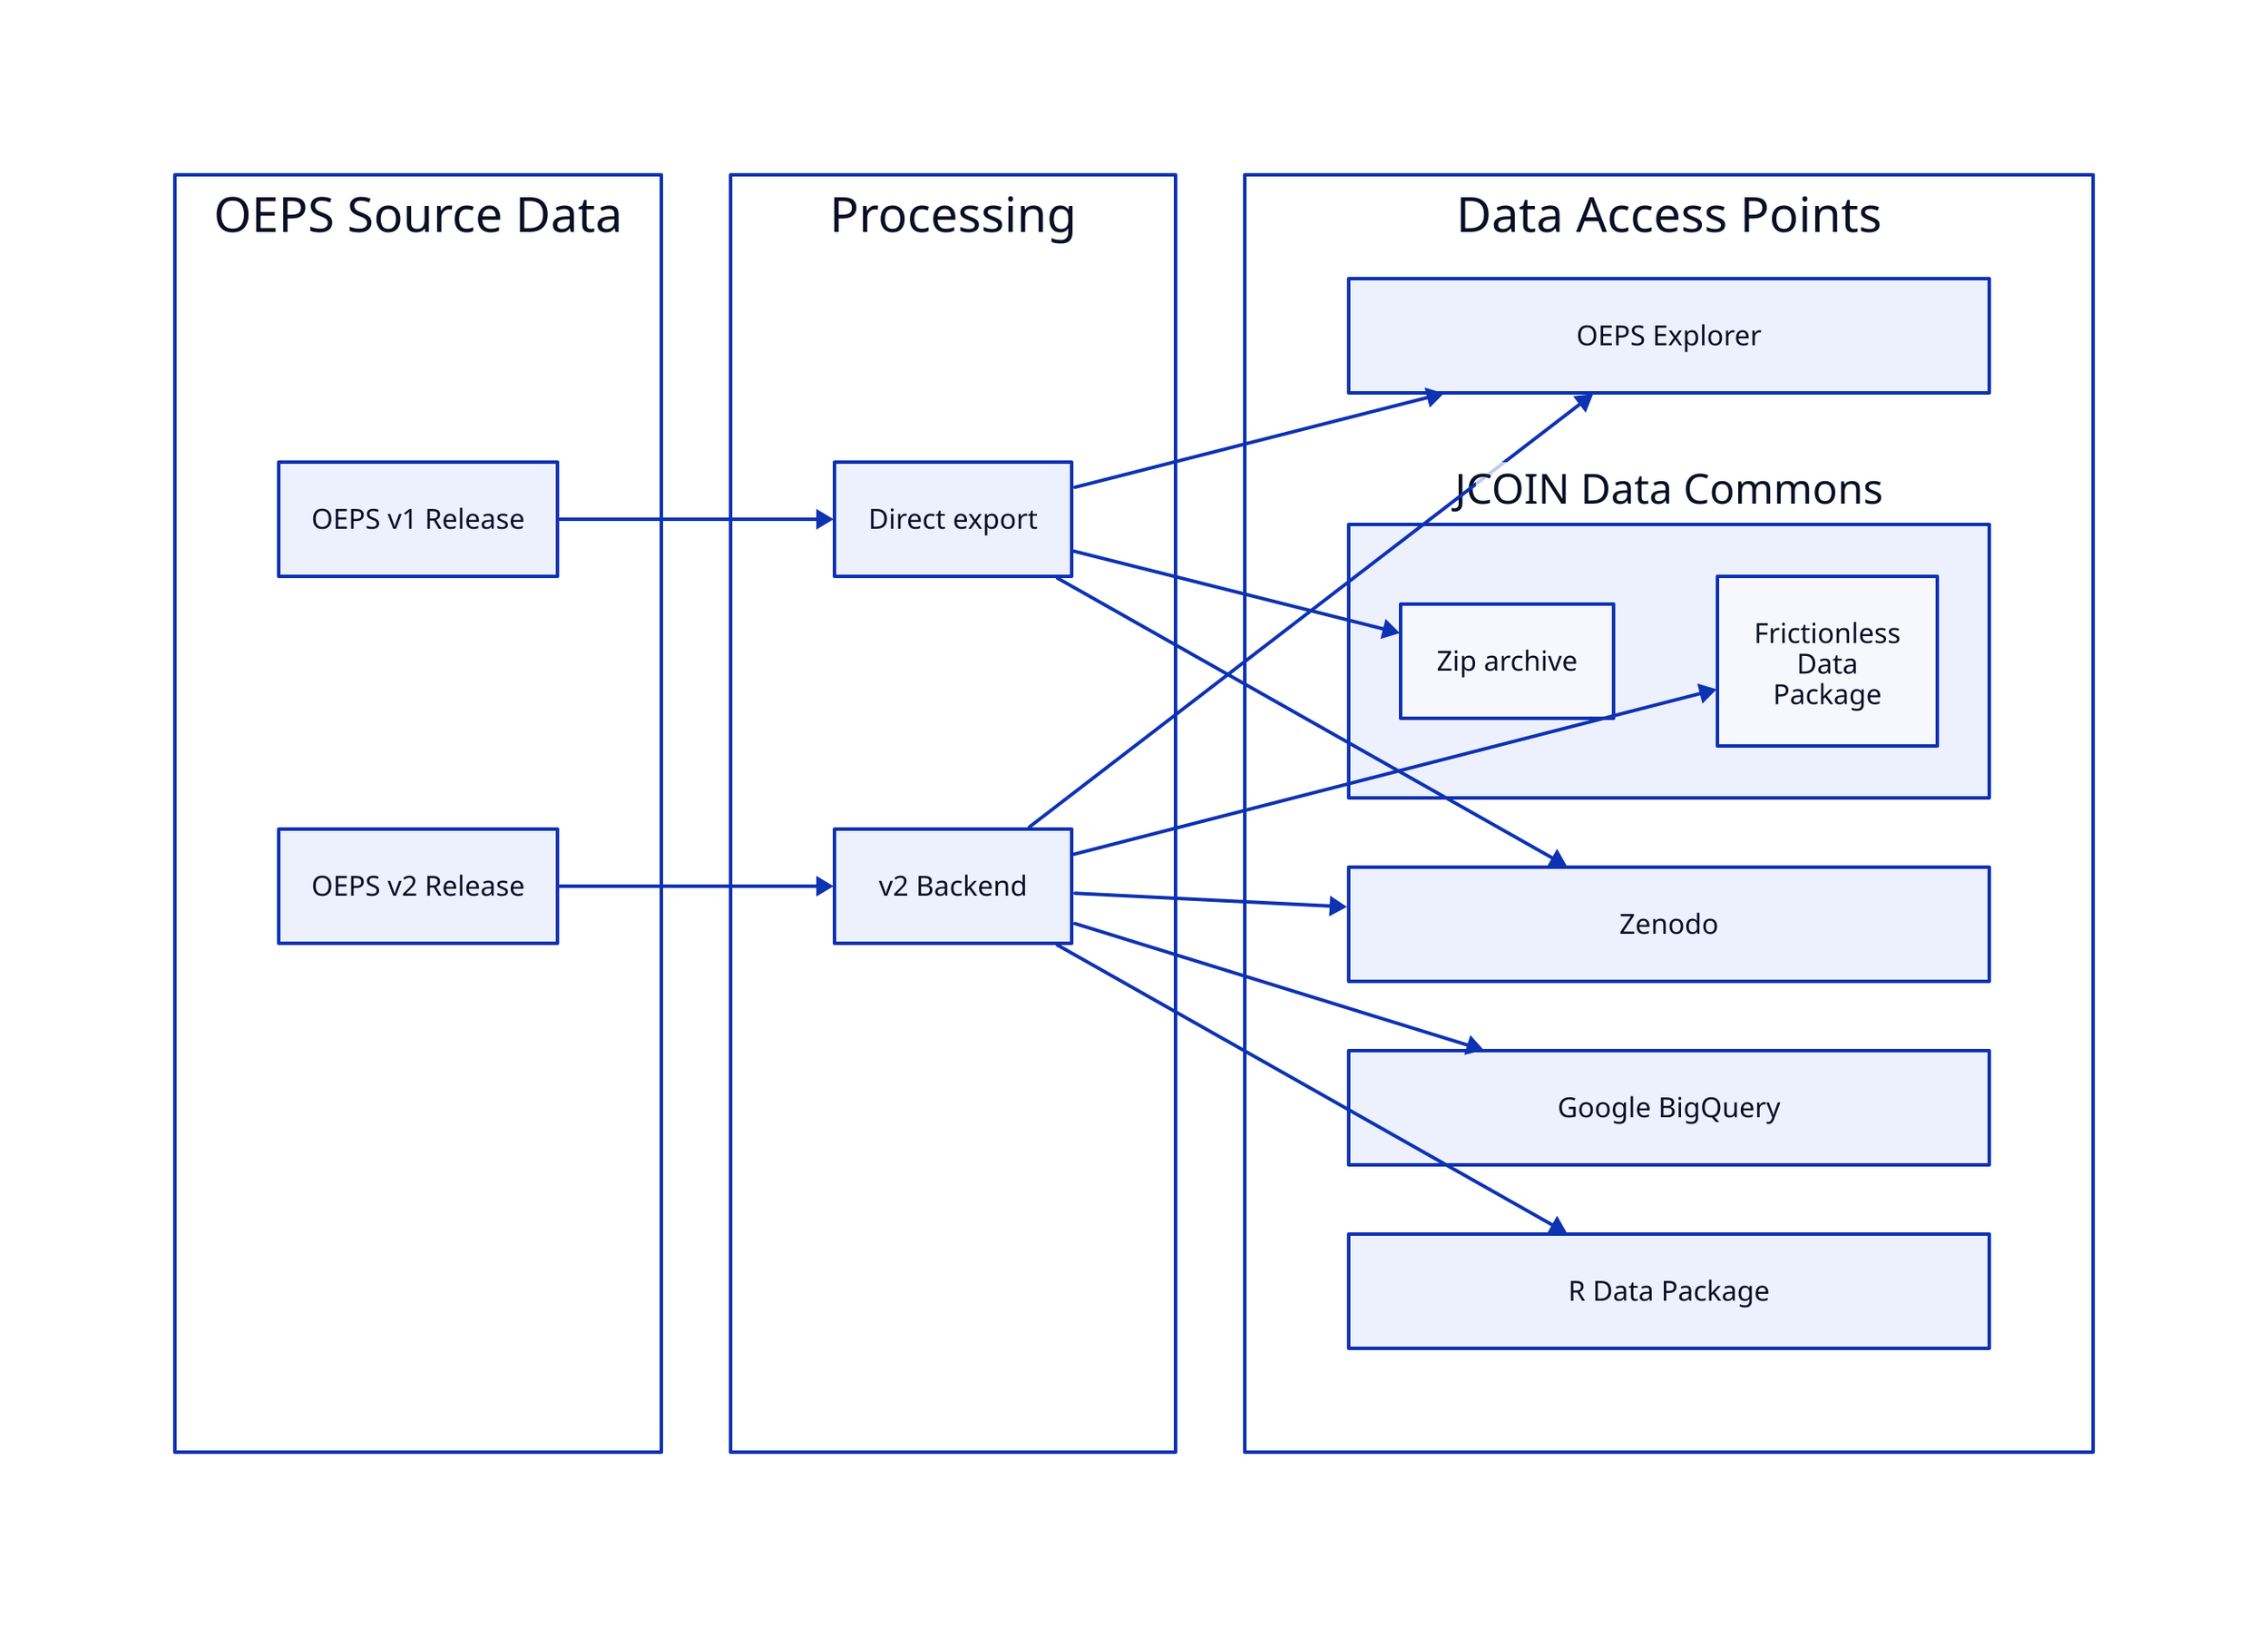 grid-columns: 3
classes: {
  transparent: {
    direction: down
    grid-columns: 1
    style.fill: transparent
  }
  invisible: {
    style.opacity: 0
  }
}

a.class: transparent
b.class: transparent
c.class: transparent

a: OEPS Source Data
a.0.class: invisible
a.1: OEPS v1 Release
a.a.class: invisible
a.2: OEPS v2 Release

b: Processing
b.0.class: invisible
b.1: Direct export
b.4.class: invisible
b.2: v2 Backend

c: Data Access Points
c.1: OEPS Explorer
c.2: JCOIN Data Commons
c.2.direction: down
c.2.1: Zip archive
c.2.2: Frictionless\nData\nPackage
c.3: Zenodo
c.4: Google BigQuery
c.5: R Data Package

a.1 -> b.1

b.1 -> c.1
b.1 -> c.2.1
b.1 -> c.3

a.2 -> b.2

b.2 -> c.1
b.2 -> c.2.2
b.2 -> c.3
b.2 -> c.4
b.2 -> c.5
